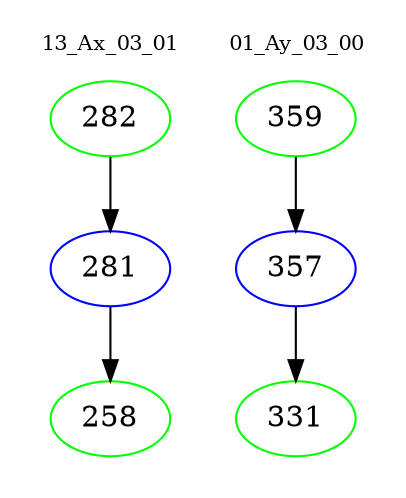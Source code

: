 digraph{
subgraph cluster_0 {
color = white
label = "13_Ax_03_01";
fontsize=10;
T0_282 [label="282", color="green"]
T0_282 -> T0_281 [color="black"]
T0_281 [label="281", color="blue"]
T0_281 -> T0_258 [color="black"]
T0_258 [label="258", color="green"]
}
subgraph cluster_1 {
color = white
label = "01_Ay_03_00";
fontsize=10;
T1_359 [label="359", color="green"]
T1_359 -> T1_357 [color="black"]
T1_357 [label="357", color="blue"]
T1_357 -> T1_331 [color="black"]
T1_331 [label="331", color="green"]
}
}
